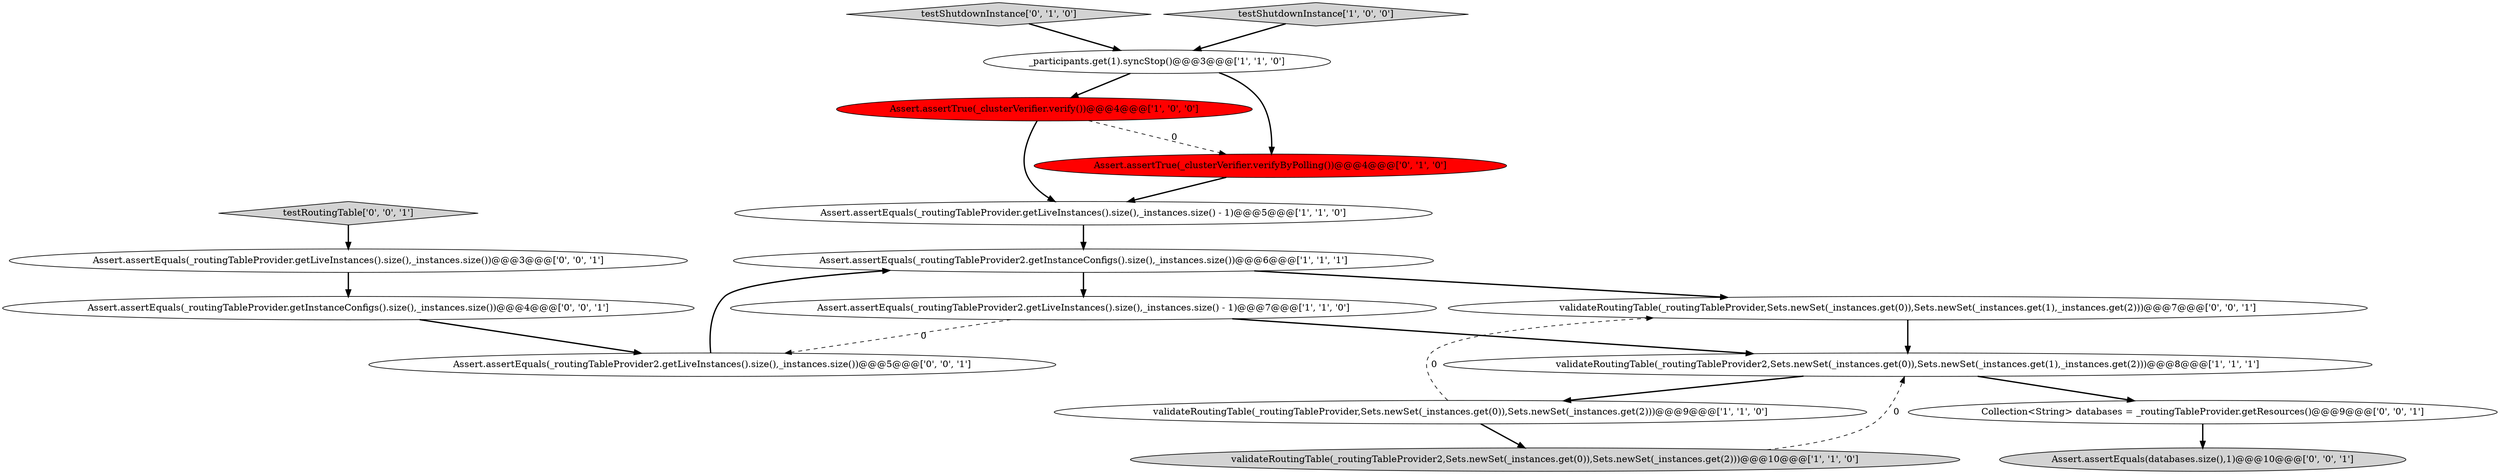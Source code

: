 digraph {
9 [style = filled, label = "Assert.assertTrue(_clusterVerifier.verifyByPolling())@@@4@@@['0', '1', '0']", fillcolor = red, shape = ellipse image = "AAA1AAABBB2BBB"];
11 [style = filled, label = "Assert.assertEquals(_routingTableProvider.getLiveInstances().size(),_instances.size())@@@3@@@['0', '0', '1']", fillcolor = white, shape = ellipse image = "AAA0AAABBB3BBB"];
3 [style = filled, label = "Assert.assertTrue(_clusterVerifier.verify())@@@4@@@['1', '0', '0']", fillcolor = red, shape = ellipse image = "AAA1AAABBB1BBB"];
7 [style = filled, label = "_participants.get(1).syncStop()@@@3@@@['1', '1', '0']", fillcolor = white, shape = ellipse image = "AAA0AAABBB1BBB"];
13 [style = filled, label = "Assert.assertEquals(_routingTableProvider.getInstanceConfigs().size(),_instances.size())@@@4@@@['0', '0', '1']", fillcolor = white, shape = ellipse image = "AAA0AAABBB3BBB"];
14 [style = filled, label = "Assert.assertEquals(_routingTableProvider2.getLiveInstances().size(),_instances.size())@@@5@@@['0', '0', '1']", fillcolor = white, shape = ellipse image = "AAA0AAABBB3BBB"];
12 [style = filled, label = "testRoutingTable['0', '0', '1']", fillcolor = lightgray, shape = diamond image = "AAA0AAABBB3BBB"];
2 [style = filled, label = "validateRoutingTable(_routingTableProvider2,Sets.newSet(_instances.get(0)),Sets.newSet(_instances.get(1),_instances.get(2)))@@@8@@@['1', '1', '1']", fillcolor = white, shape = ellipse image = "AAA0AAABBB1BBB"];
6 [style = filled, label = "Assert.assertEquals(_routingTableProvider.getLiveInstances().size(),_instances.size() - 1)@@@5@@@['1', '1', '0']", fillcolor = white, shape = ellipse image = "AAA0AAABBB1BBB"];
15 [style = filled, label = "validateRoutingTable(_routingTableProvider,Sets.newSet(_instances.get(0)),Sets.newSet(_instances.get(1),_instances.get(2)))@@@7@@@['0', '0', '1']", fillcolor = white, shape = ellipse image = "AAA0AAABBB3BBB"];
0 [style = filled, label = "Assert.assertEquals(_routingTableProvider2.getInstanceConfigs().size(),_instances.size())@@@6@@@['1', '1', '1']", fillcolor = white, shape = ellipse image = "AAA0AAABBB1BBB"];
10 [style = filled, label = "testShutdownInstance['0', '1', '0']", fillcolor = lightgray, shape = diamond image = "AAA0AAABBB2BBB"];
16 [style = filled, label = "Collection<String> databases = _routingTableProvider.getResources()@@@9@@@['0', '0', '1']", fillcolor = white, shape = ellipse image = "AAA0AAABBB3BBB"];
17 [style = filled, label = "Assert.assertEquals(databases.size(),1)@@@10@@@['0', '0', '1']", fillcolor = lightgray, shape = ellipse image = "AAA0AAABBB3BBB"];
4 [style = filled, label = "Assert.assertEquals(_routingTableProvider2.getLiveInstances().size(),_instances.size() - 1)@@@7@@@['1', '1', '0']", fillcolor = white, shape = ellipse image = "AAA0AAABBB1BBB"];
1 [style = filled, label = "validateRoutingTable(_routingTableProvider2,Sets.newSet(_instances.get(0)),Sets.newSet(_instances.get(2)))@@@10@@@['1', '1', '0']", fillcolor = lightgray, shape = ellipse image = "AAA0AAABBB1BBB"];
5 [style = filled, label = "testShutdownInstance['1', '0', '0']", fillcolor = lightgray, shape = diamond image = "AAA0AAABBB1BBB"];
8 [style = filled, label = "validateRoutingTable(_routingTableProvider,Sets.newSet(_instances.get(0)),Sets.newSet(_instances.get(2)))@@@9@@@['1', '1', '0']", fillcolor = white, shape = ellipse image = "AAA0AAABBB1BBB"];
15->2 [style = bold, label=""];
8->15 [style = dashed, label="0"];
12->11 [style = bold, label=""];
3->6 [style = bold, label=""];
6->0 [style = bold, label=""];
4->2 [style = bold, label=""];
16->17 [style = bold, label=""];
10->7 [style = bold, label=""];
0->15 [style = bold, label=""];
7->3 [style = bold, label=""];
9->6 [style = bold, label=""];
7->9 [style = bold, label=""];
8->1 [style = bold, label=""];
14->0 [style = bold, label=""];
3->9 [style = dashed, label="0"];
0->4 [style = bold, label=""];
11->13 [style = bold, label=""];
5->7 [style = bold, label=""];
4->14 [style = dashed, label="0"];
1->2 [style = dashed, label="0"];
13->14 [style = bold, label=""];
2->8 [style = bold, label=""];
2->16 [style = bold, label=""];
}
